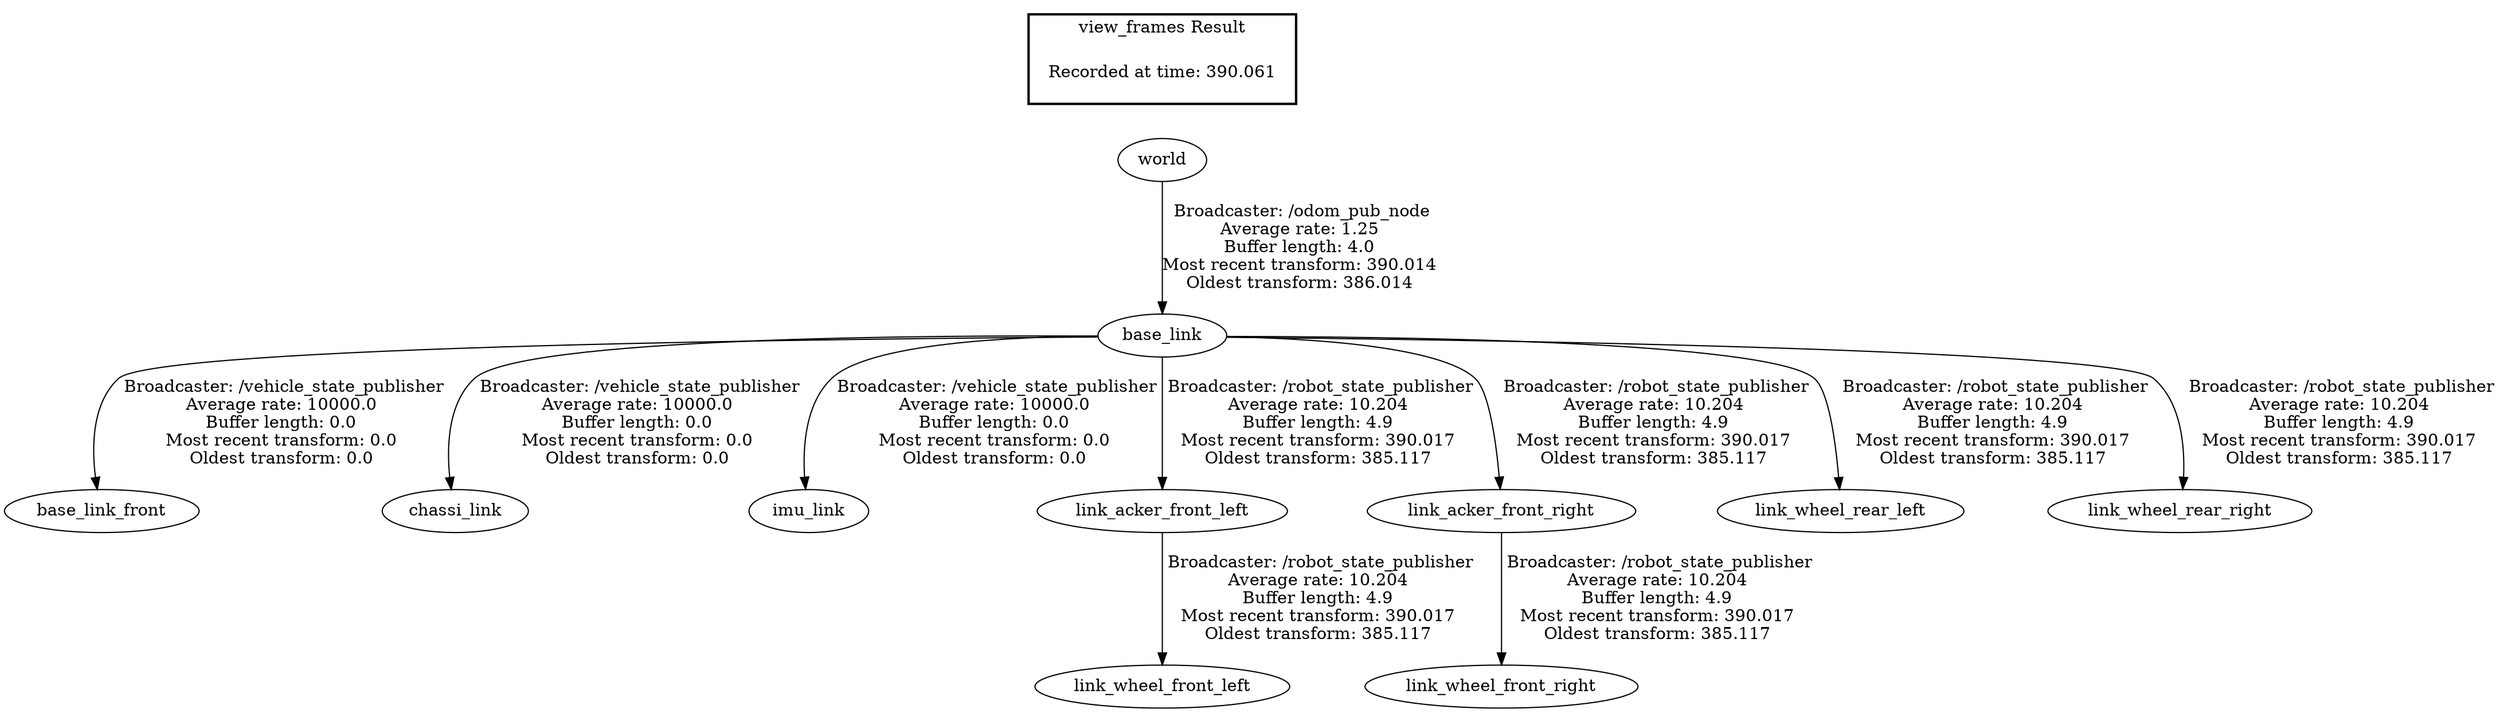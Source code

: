 digraph G {
"base_link" -> "base_link_front"[label=" Broadcaster: /vehicle_state_publisher\nAverage rate: 10000.0\nBuffer length: 0.0\nMost recent transform: 0.0\nOldest transform: 0.0\n"];
"world" -> "base_link"[label=" Broadcaster: /odom_pub_node\nAverage rate: 1.25\nBuffer length: 4.0\nMost recent transform: 390.014\nOldest transform: 386.014\n"];
"base_link" -> "chassi_link"[label=" Broadcaster: /vehicle_state_publisher\nAverage rate: 10000.0\nBuffer length: 0.0\nMost recent transform: 0.0\nOldest transform: 0.0\n"];
"base_link" -> "imu_link"[label=" Broadcaster: /vehicle_state_publisher\nAverage rate: 10000.0\nBuffer length: 0.0\nMost recent transform: 0.0\nOldest transform: 0.0\n"];
"base_link" -> "link_acker_front_left"[label=" Broadcaster: /robot_state_publisher\nAverage rate: 10.204\nBuffer length: 4.9\nMost recent transform: 390.017\nOldest transform: 385.117\n"];
"base_link" -> "link_acker_front_right"[label=" Broadcaster: /robot_state_publisher\nAverage rate: 10.204\nBuffer length: 4.9\nMost recent transform: 390.017\nOldest transform: 385.117\n"];
"link_acker_front_left" -> "link_wheel_front_left"[label=" Broadcaster: /robot_state_publisher\nAverage rate: 10.204\nBuffer length: 4.9\nMost recent transform: 390.017\nOldest transform: 385.117\n"];
"link_acker_front_right" -> "link_wheel_front_right"[label=" Broadcaster: /robot_state_publisher\nAverage rate: 10.204\nBuffer length: 4.9\nMost recent transform: 390.017\nOldest transform: 385.117\n"];
"base_link" -> "link_wheel_rear_left"[label=" Broadcaster: /robot_state_publisher\nAverage rate: 10.204\nBuffer length: 4.9\nMost recent transform: 390.017\nOldest transform: 385.117\n"];
"base_link" -> "link_wheel_rear_right"[label=" Broadcaster: /robot_state_publisher\nAverage rate: 10.204\nBuffer length: 4.9\nMost recent transform: 390.017\nOldest transform: 385.117\n"];
edge [style=invis];
 subgraph cluster_legend { style=bold; color=black; label ="view_frames Result";
"Recorded at time: 390.061"[ shape=plaintext ] ;
}->"world";
}
